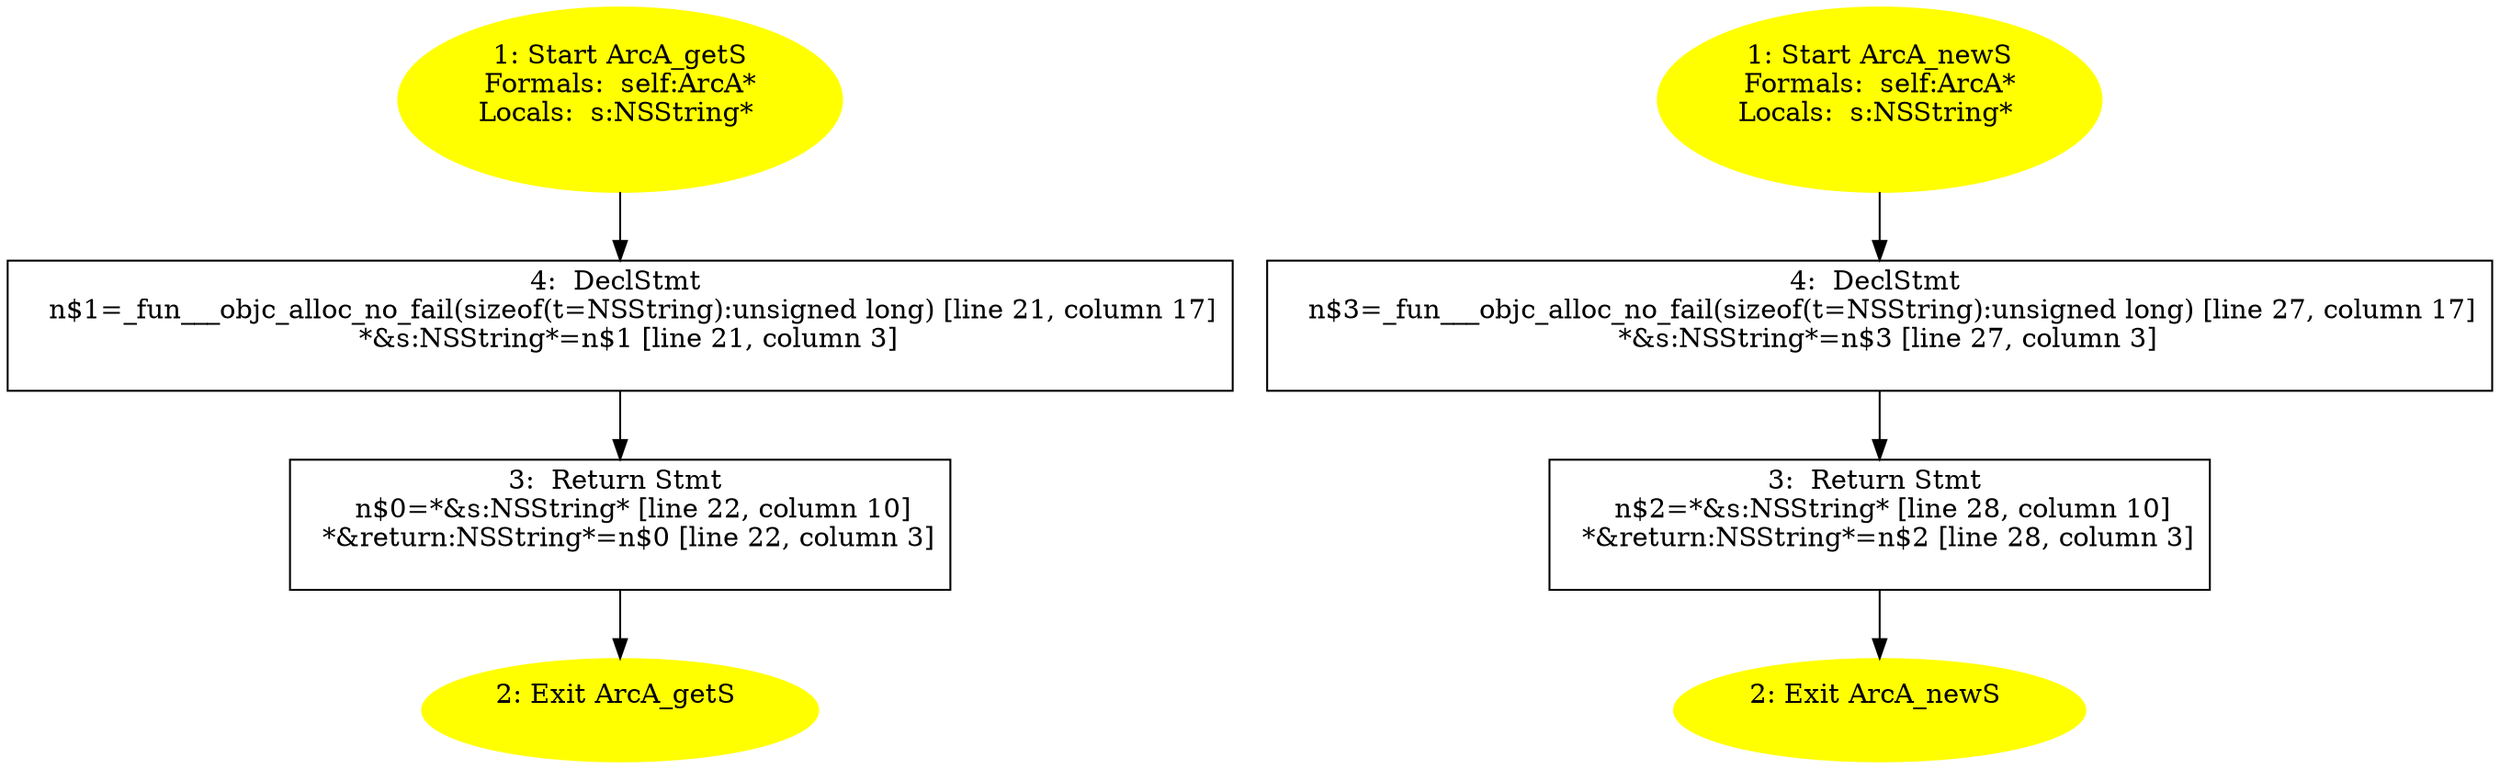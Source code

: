 /* @generated */
digraph cfg {
"getS#ArcA#instance.a6d142da8215d5903690f8a054289ac7_1" [label="1: Start ArcA_getS\nFormals:  self:ArcA*\nLocals:  s:NSString* \n  " color=yellow style=filled]
	

	 "getS#ArcA#instance.a6d142da8215d5903690f8a054289ac7_1" -> "getS#ArcA#instance.a6d142da8215d5903690f8a054289ac7_4" ;
"getS#ArcA#instance.a6d142da8215d5903690f8a054289ac7_2" [label="2: Exit ArcA_getS \n  " color=yellow style=filled]
	

"getS#ArcA#instance.a6d142da8215d5903690f8a054289ac7_3" [label="3:  Return Stmt \n   n$0=*&s:NSString* [line 22, column 10]\n  *&return:NSString*=n$0 [line 22, column 3]\n " shape="box"]
	

	 "getS#ArcA#instance.a6d142da8215d5903690f8a054289ac7_3" -> "getS#ArcA#instance.a6d142da8215d5903690f8a054289ac7_2" ;
"getS#ArcA#instance.a6d142da8215d5903690f8a054289ac7_4" [label="4:  DeclStmt \n   n$1=_fun___objc_alloc_no_fail(sizeof(t=NSString):unsigned long) [line 21, column 17]\n  *&s:NSString*=n$1 [line 21, column 3]\n " shape="box"]
	

	 "getS#ArcA#instance.a6d142da8215d5903690f8a054289ac7_4" -> "getS#ArcA#instance.a6d142da8215d5903690f8a054289ac7_3" ;
"newS#ArcA#instance.9d1f2aa4ea1ccfd32c1438724cfc19ba_1" [label="1: Start ArcA_newS\nFormals:  self:ArcA*\nLocals:  s:NSString* \n  " color=yellow style=filled]
	

	 "newS#ArcA#instance.9d1f2aa4ea1ccfd32c1438724cfc19ba_1" -> "newS#ArcA#instance.9d1f2aa4ea1ccfd32c1438724cfc19ba_4" ;
"newS#ArcA#instance.9d1f2aa4ea1ccfd32c1438724cfc19ba_2" [label="2: Exit ArcA_newS \n  " color=yellow style=filled]
	

"newS#ArcA#instance.9d1f2aa4ea1ccfd32c1438724cfc19ba_3" [label="3:  Return Stmt \n   n$2=*&s:NSString* [line 28, column 10]\n  *&return:NSString*=n$2 [line 28, column 3]\n " shape="box"]
	

	 "newS#ArcA#instance.9d1f2aa4ea1ccfd32c1438724cfc19ba_3" -> "newS#ArcA#instance.9d1f2aa4ea1ccfd32c1438724cfc19ba_2" ;
"newS#ArcA#instance.9d1f2aa4ea1ccfd32c1438724cfc19ba_4" [label="4:  DeclStmt \n   n$3=_fun___objc_alloc_no_fail(sizeof(t=NSString):unsigned long) [line 27, column 17]\n  *&s:NSString*=n$3 [line 27, column 3]\n " shape="box"]
	

	 "newS#ArcA#instance.9d1f2aa4ea1ccfd32c1438724cfc19ba_4" -> "newS#ArcA#instance.9d1f2aa4ea1ccfd32c1438724cfc19ba_3" ;
}
